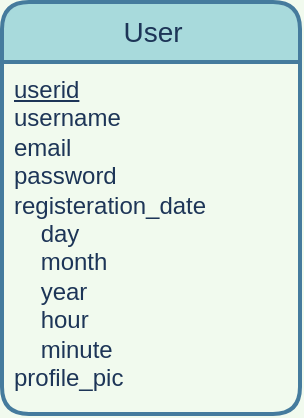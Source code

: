 <mxfile version="14.6.6" type="device"><diagram id="WNbASaoNonJsEgY4q9g6" name="Page-1"><mxGraphModel dx="652" dy="350" grid="0" gridSize="10" guides="1" tooltips="1" connect="1" arrows="1" fold="1" page="1" pageScale="1" pageWidth="1169" pageHeight="827" background="#F1FAEE" math="0" shadow="0"><root><mxCell id="0"/><mxCell id="1" parent="0"/><mxCell id="upEV5UR83WRPJaHLvPM0-1" value="User" style="swimlane;childLayout=stackLayout;horizontal=1;startSize=30;horizontalStack=0;rounded=1;fontSize=14;fontStyle=0;strokeWidth=2;resizeParent=0;resizeLast=1;shadow=0;dashed=0;align=center;html=1;fillColor=#A8DADC;strokeColor=#457B9D;fontColor=#1D3557;" vertex="1" parent="1"><mxGeometry x="220" y="80" width="149" height="206" as="geometry"/></mxCell><mxCell id="upEV5UR83WRPJaHLvPM0-2" value="&lt;u&gt;userid&lt;/u&gt;&lt;br&gt;username&lt;br&gt;email&lt;br&gt;password&lt;br&gt;&lt;div&gt;registeration_date&lt;/div&gt;&lt;div&gt;&amp;nbsp;&amp;nbsp;&amp;nbsp; day&lt;/div&gt;&lt;div&gt;&amp;nbsp;&amp;nbsp;&amp;nbsp; month&lt;/div&gt;&lt;div&gt;&amp;nbsp;&amp;nbsp;&amp;nbsp; year&lt;/div&gt;&lt;div&gt;&amp;nbsp;&amp;nbsp;&amp;nbsp; hour&lt;/div&gt;&lt;div&gt;&amp;nbsp;&amp;nbsp;&amp;nbsp; minute&lt;/div&gt;profile_pic" style="align=left;strokeColor=none;fillColor=none;spacingLeft=4;fontSize=12;verticalAlign=top;resizable=0;rotatable=0;part=1;fontStyle=0;html=1;fontColor=#1D3557;" vertex="1" parent="upEV5UR83WRPJaHLvPM0-1"><mxGeometry y="30" width="149" height="176" as="geometry"/></mxCell></root></mxGraphModel></diagram></mxfile>